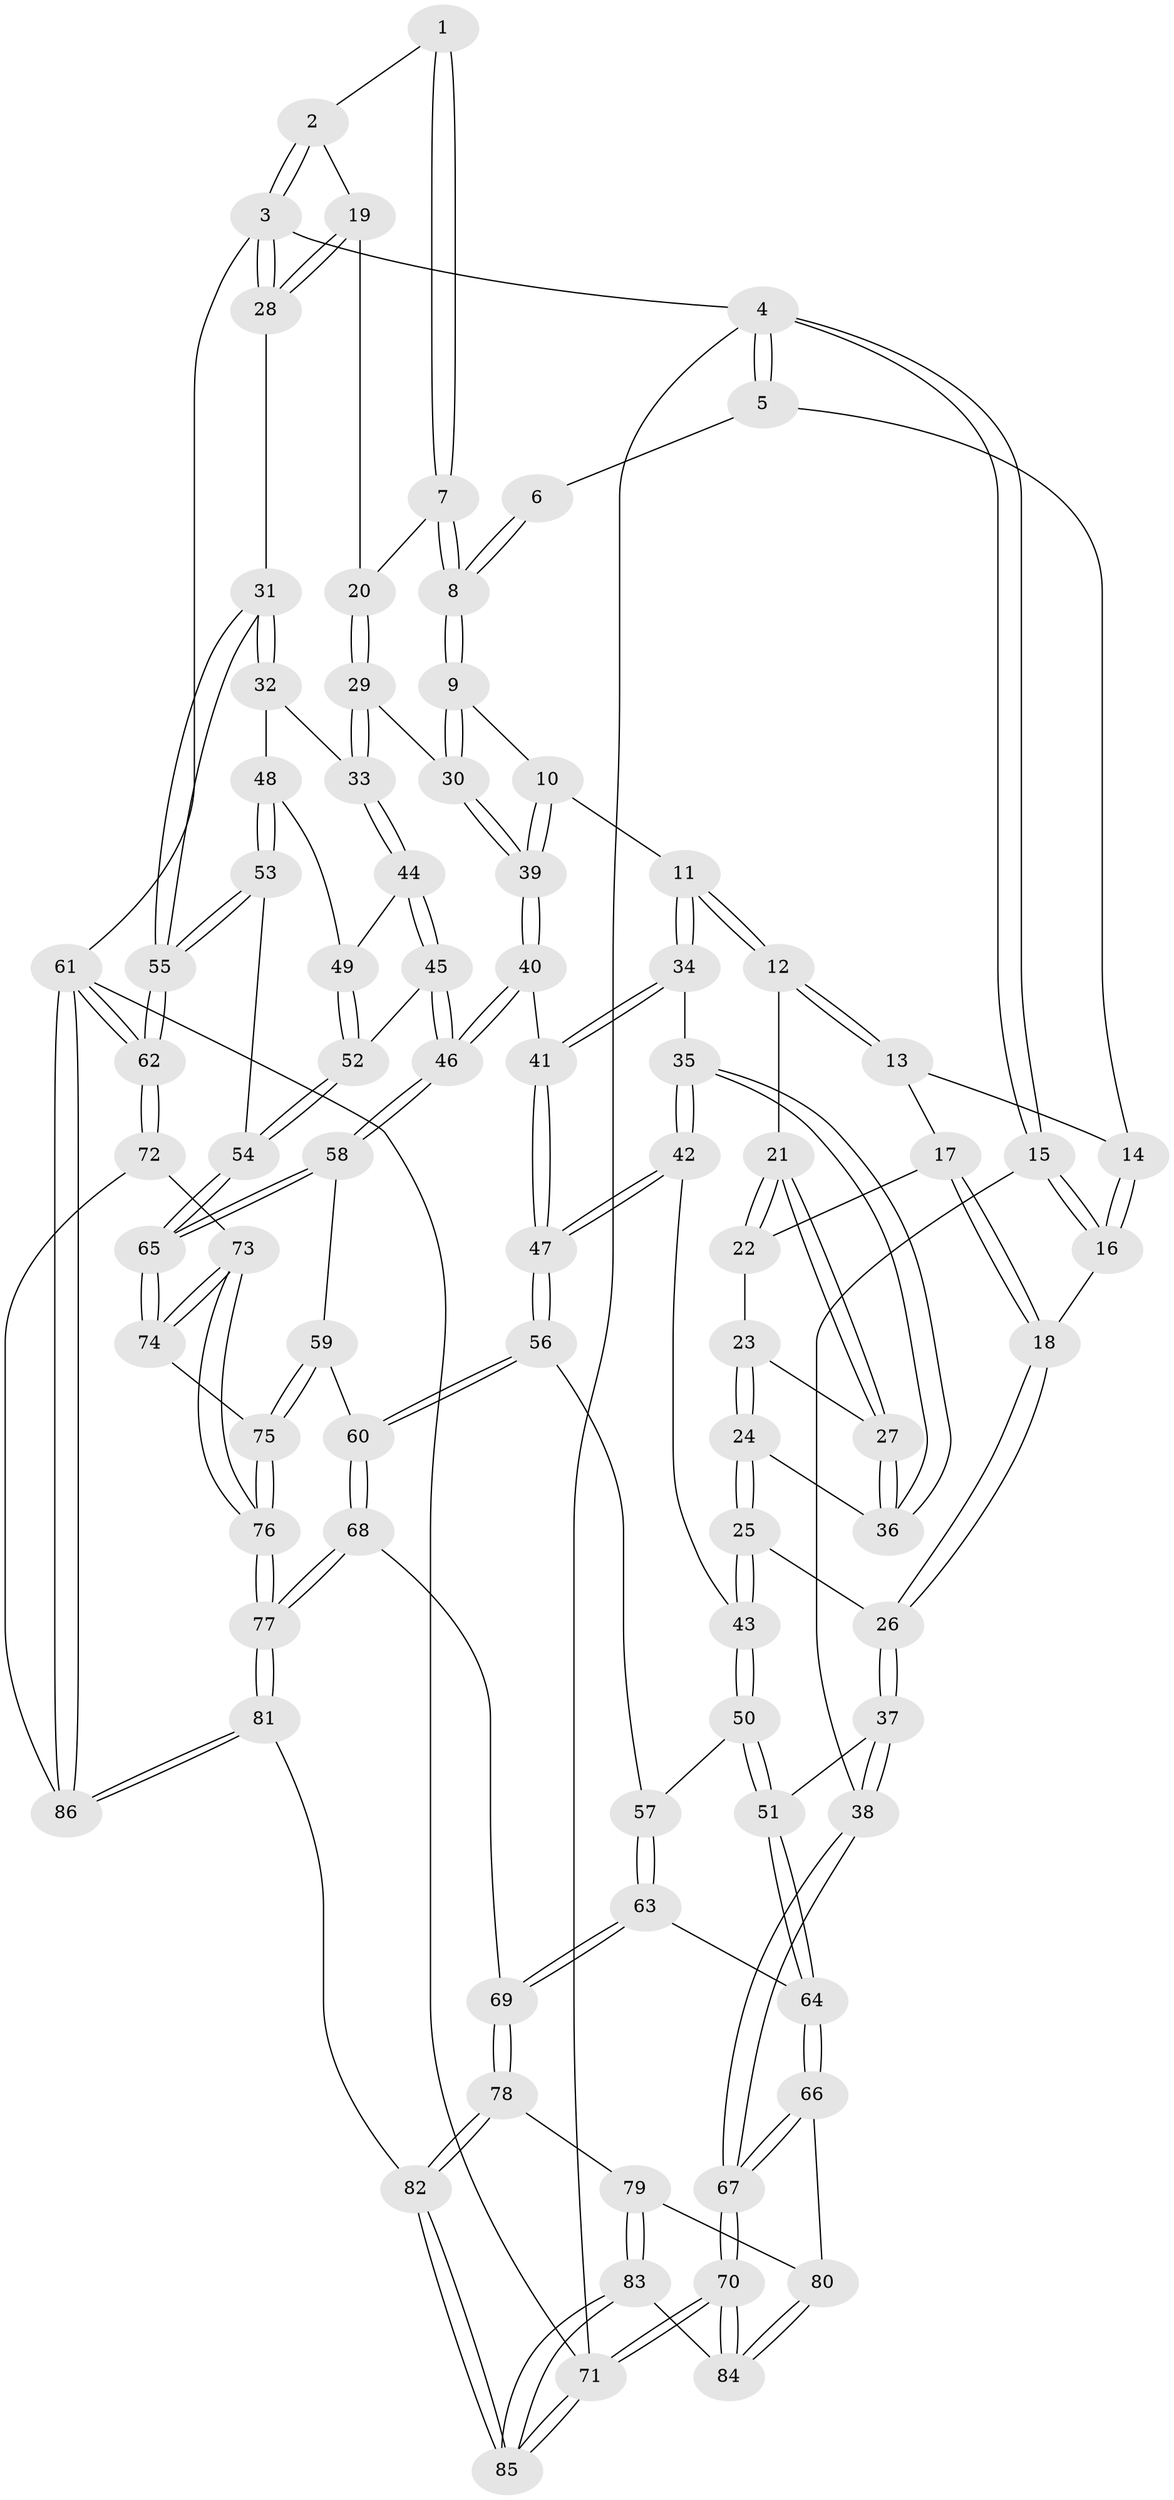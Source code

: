 // coarse degree distribution, {3: 0.34285714285714286, 5: 0.11428571428571428, 4: 0.5142857142857142, 2: 0.02857142857142857}
// Generated by graph-tools (version 1.1) at 2025/38/03/04/25 23:38:26]
// undirected, 86 vertices, 212 edges
graph export_dot {
  node [color=gray90,style=filled];
  1 [pos="+0.5738255816586383+0"];
  2 [pos="+1+0"];
  3 [pos="+1+0"];
  4 [pos="+0+0"];
  5 [pos="+0.2989055766022539+0"];
  6 [pos="+0.3153205960300697+0"];
  7 [pos="+0.6334695059273393+0.11625129394222956"];
  8 [pos="+0.5284341018470111+0.18748057198384158"];
  9 [pos="+0.5060547917061187+0.221267736275414"];
  10 [pos="+0.505254226948803+0.22215314612524506"];
  11 [pos="+0.4961487439849475+0.22515956513371055"];
  12 [pos="+0.4143951721960475+0.20265222820297568"];
  13 [pos="+0.29724882665645397+0"];
  14 [pos="+0.2963646236867623+0"];
  15 [pos="+0+0.10735363271755173"];
  16 [pos="+0.0743714380492714+0.16270719089467564"];
  17 [pos="+0.27040692507063363+0.15445731724138836"];
  18 [pos="+0.10580130781964063+0.19277620973459525"];
  19 [pos="+0.7453532574811913+0.13356778050788864"];
  20 [pos="+0.7208494756567358+0.14525773189789248"];
  21 [pos="+0.4061213267769834+0.20370560144338837"];
  22 [pos="+0.2707118965479684+0.15486284345564189"];
  23 [pos="+0.2690655315948881+0.1972709241758665"];
  24 [pos="+0.2369133122540406+0.2950893910153459"];
  25 [pos="+0.16672112945219014+0.3488205386186642"];
  26 [pos="+0.15766013577715793+0.3483562868636867"];
  27 [pos="+0.33102158616193544+0.26948328974742525"];
  28 [pos="+1+0.23814369097010163"];
  29 [pos="+0.7462735552818771+0.3037061340382987"];
  30 [pos="+0.7355872887218319+0.3090556515787811"];
  31 [pos="+1+0.2930576117303811"];
  32 [pos="+0.89501353096354+0.3253820476620081"];
  33 [pos="+0.7711224623084475+0.3162824869906261"];
  34 [pos="+0.4629683197223242+0.2869488557046759"];
  35 [pos="+0.36240829551865356+0.35892304305191053"];
  36 [pos="+0.3227672777923105+0.2838052054807715"];
  37 [pos="+0.08586121272557545+0.41466692122284216"];
  38 [pos="+0+0.4734640858915084"];
  39 [pos="+0.6158359479794923+0.4038604179102691"];
  40 [pos="+0.6067822377486187+0.4451202818536483"];
  41 [pos="+0.47515540064777095+0.45195647705172015"];
  42 [pos="+0.33466472402617387+0.438266683536498"];
  43 [pos="+0.30905911856003937+0.43684695708760857"];
  44 [pos="+0.7686457453575463+0.4470537987008958"];
  45 [pos="+0.6504698133607891+0.5012101833582289"];
  46 [pos="+0.6380681519968996+0.5001964911625851"];
  47 [pos="+0.4021544642981255+0.4926039147204442"];
  48 [pos="+0.8108129660949923+0.4677230659269944"];
  49 [pos="+0.8069336693218336+0.4670799625524861"];
  50 [pos="+0.2309064686638523+0.5352060284124897"];
  51 [pos="+0.17707134445956146+0.5550816380551702"];
  52 [pos="+0.749874821273152+0.5547307730216912"];
  53 [pos="+0.9558391554336192+0.5911026660239438"];
  54 [pos="+0.8460364470043887+0.6486034389432702"];
  55 [pos="+1+0.560233255852982"];
  56 [pos="+0.40458367138451806+0.5450754485718708"];
  57 [pos="+0.27061052773918914+0.5681985268087534"];
  58 [pos="+0.5926603140075949+0.6340263349615699"];
  59 [pos="+0.5648197802491275+0.6626462265502466"];
  60 [pos="+0.42664173051193044+0.6409193091473587"];
  61 [pos="+1+1"];
  62 [pos="+1+1"];
  63 [pos="+0.29554240622667055+0.7204717362903515"];
  64 [pos="+0.1581049925542778+0.6313581833829226"];
  65 [pos="+0.8267627616315052+0.6730242636836474"];
  66 [pos="+0+0.7189402355512441"];
  67 [pos="+0+0.7293572286185126"];
  68 [pos="+0.35463220596667067+0.7116348639784436"];
  69 [pos="+0.3000115449753789+0.7246382218631744"];
  70 [pos="+0+0.7981449218508144"];
  71 [pos="+0+1"];
  72 [pos="+0.8300735401569452+0.8175849604258061"];
  73 [pos="+0.8006640822885425+0.7747968355338106"];
  74 [pos="+0.8003256654627529+0.7723671658032869"];
  75 [pos="+0.5874184730175938+0.7364388091696599"];
  76 [pos="+0.5518971566759068+0.9740936588854738"];
  77 [pos="+0.5429012313170608+0.9947858368980927"];
  78 [pos="+0.25538486021370643+0.7997574274456123"];
  79 [pos="+0.2404657066581551+0.8081938843763434"];
  80 [pos="+0.20612234381169006+0.812267232011792"];
  81 [pos="+0.5318096042878643+1"];
  82 [pos="+0.47522876252660234+1"];
  83 [pos="+0.1996416149741622+1"];
  84 [pos="+0.12112966355478788+0.9099430962842424"];
  85 [pos="+0.24405691225239476+1"];
  86 [pos="+0.7126400580183563+1"];
  1 -- 2;
  1 -- 7;
  1 -- 7;
  2 -- 3;
  2 -- 3;
  2 -- 19;
  3 -- 4;
  3 -- 28;
  3 -- 28;
  3 -- 61;
  4 -- 5;
  4 -- 5;
  4 -- 15;
  4 -- 15;
  4 -- 71;
  5 -- 6;
  5 -- 14;
  6 -- 8;
  6 -- 8;
  7 -- 8;
  7 -- 8;
  7 -- 20;
  8 -- 9;
  8 -- 9;
  9 -- 10;
  9 -- 30;
  9 -- 30;
  10 -- 11;
  10 -- 39;
  10 -- 39;
  11 -- 12;
  11 -- 12;
  11 -- 34;
  11 -- 34;
  12 -- 13;
  12 -- 13;
  12 -- 21;
  13 -- 14;
  13 -- 17;
  14 -- 16;
  14 -- 16;
  15 -- 16;
  15 -- 16;
  15 -- 38;
  16 -- 18;
  17 -- 18;
  17 -- 18;
  17 -- 22;
  18 -- 26;
  18 -- 26;
  19 -- 20;
  19 -- 28;
  19 -- 28;
  20 -- 29;
  20 -- 29;
  21 -- 22;
  21 -- 22;
  21 -- 27;
  21 -- 27;
  22 -- 23;
  23 -- 24;
  23 -- 24;
  23 -- 27;
  24 -- 25;
  24 -- 25;
  24 -- 36;
  25 -- 26;
  25 -- 43;
  25 -- 43;
  26 -- 37;
  26 -- 37;
  27 -- 36;
  27 -- 36;
  28 -- 31;
  29 -- 30;
  29 -- 33;
  29 -- 33;
  30 -- 39;
  30 -- 39;
  31 -- 32;
  31 -- 32;
  31 -- 55;
  31 -- 55;
  32 -- 33;
  32 -- 48;
  33 -- 44;
  33 -- 44;
  34 -- 35;
  34 -- 41;
  34 -- 41;
  35 -- 36;
  35 -- 36;
  35 -- 42;
  35 -- 42;
  37 -- 38;
  37 -- 38;
  37 -- 51;
  38 -- 67;
  38 -- 67;
  39 -- 40;
  39 -- 40;
  40 -- 41;
  40 -- 46;
  40 -- 46;
  41 -- 47;
  41 -- 47;
  42 -- 43;
  42 -- 47;
  42 -- 47;
  43 -- 50;
  43 -- 50;
  44 -- 45;
  44 -- 45;
  44 -- 49;
  45 -- 46;
  45 -- 46;
  45 -- 52;
  46 -- 58;
  46 -- 58;
  47 -- 56;
  47 -- 56;
  48 -- 49;
  48 -- 53;
  48 -- 53;
  49 -- 52;
  49 -- 52;
  50 -- 51;
  50 -- 51;
  50 -- 57;
  51 -- 64;
  51 -- 64;
  52 -- 54;
  52 -- 54;
  53 -- 54;
  53 -- 55;
  53 -- 55;
  54 -- 65;
  54 -- 65;
  55 -- 62;
  55 -- 62;
  56 -- 57;
  56 -- 60;
  56 -- 60;
  57 -- 63;
  57 -- 63;
  58 -- 59;
  58 -- 65;
  58 -- 65;
  59 -- 60;
  59 -- 75;
  59 -- 75;
  60 -- 68;
  60 -- 68;
  61 -- 62;
  61 -- 62;
  61 -- 86;
  61 -- 86;
  61 -- 71;
  62 -- 72;
  62 -- 72;
  63 -- 64;
  63 -- 69;
  63 -- 69;
  64 -- 66;
  64 -- 66;
  65 -- 74;
  65 -- 74;
  66 -- 67;
  66 -- 67;
  66 -- 80;
  67 -- 70;
  67 -- 70;
  68 -- 69;
  68 -- 77;
  68 -- 77;
  69 -- 78;
  69 -- 78;
  70 -- 71;
  70 -- 71;
  70 -- 84;
  70 -- 84;
  71 -- 85;
  71 -- 85;
  72 -- 73;
  72 -- 86;
  73 -- 74;
  73 -- 74;
  73 -- 76;
  73 -- 76;
  74 -- 75;
  75 -- 76;
  75 -- 76;
  76 -- 77;
  76 -- 77;
  77 -- 81;
  77 -- 81;
  78 -- 79;
  78 -- 82;
  78 -- 82;
  79 -- 80;
  79 -- 83;
  79 -- 83;
  80 -- 84;
  80 -- 84;
  81 -- 82;
  81 -- 86;
  81 -- 86;
  82 -- 85;
  82 -- 85;
  83 -- 84;
  83 -- 85;
  83 -- 85;
}
